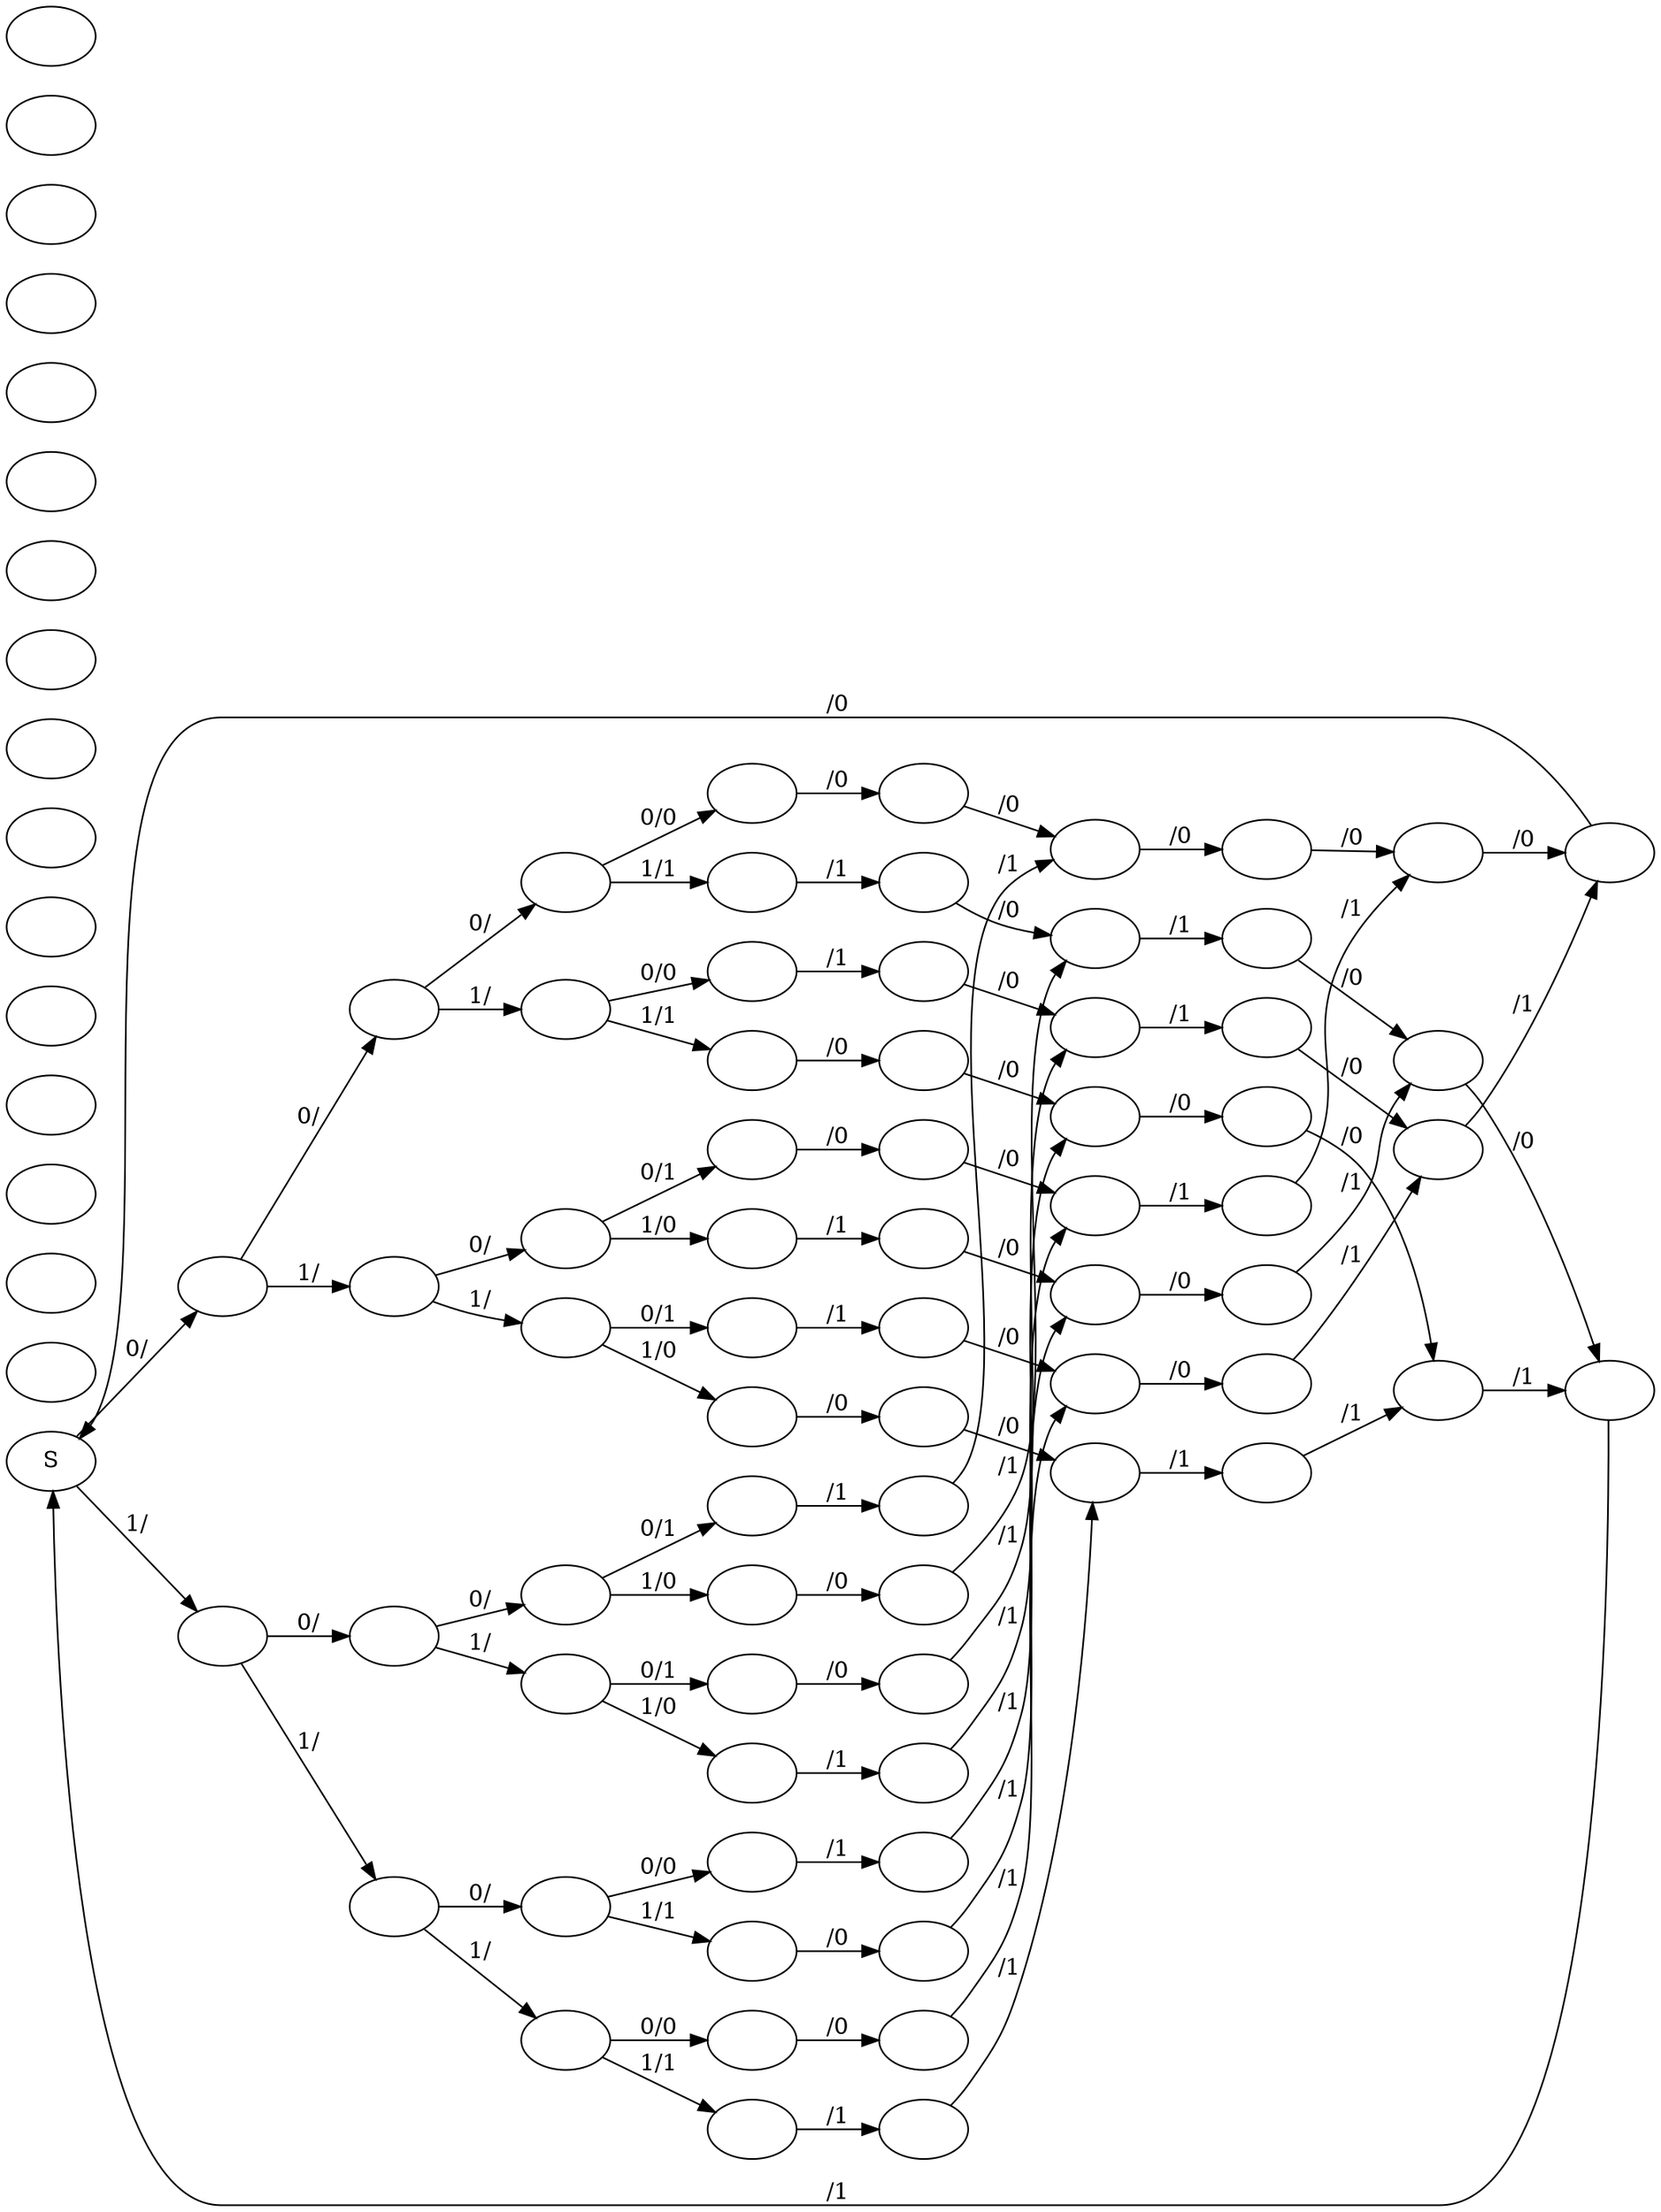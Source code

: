 digraph G {
rankdir=LR;
S -> 0 [label="0/"];
S -> 1 [label="1/"];
0 -> 00 [label="0/"];
0 -> 01 [label="1/"];
1 -> 10 [label="0/"];
1 -> 11 [label="1/"];
00 -> 000 [label="0/"];
00 -> 001 [label="1/"];
01 -> 010 [label="0/"];
01 -> 011 [label="1/"];
10 -> 100 [label="0/"];
10 -> 101 [label="1/"];
11 -> 110 [label="0/"];
11 -> 111 [label="1/"];
000 -> p1_0000 [label="0/0"];
000 -> p1_0001 [label="1/1"];
001 -> p1_0010 [label="0/0"];
001 -> p1_0011 [label="1/1"];
010 -> p1_0100 [label="0/1"];
010 -> p1_0101 [label="1/0"];
011 -> p1_0110 [label="0/1"];
011 -> p1_0111 [label="1/0"];
100 -> p1_1000 [label="0/1"];
100 -> p1_1001 [label="1/0"];
101 -> p1_1010 [label="0/1"];
101 -> p1_1011 [label="1/0"];
110 -> p1_1100 [label="0/0"];
110 -> p1_1101 [label="1/1"];
111 -> p1_1110 [label="0/0"];
111 -> p1_1111 [label="1/1"];
p1_0000 -> p2_0000 [label="/0"];
p1_0001 -> p2_0001 [label="/1"];
p1_0010 -> p2_0010 [label="/1"];
p1_0011 -> p2_0011 [label="/0"];
p1_0100 -> p2_0100 [label="/0"];
p1_0101 -> p2_0101 [label="/1"];
p1_0110 -> p2_0110 [label="/1"];
p1_0111 -> p2_0111 [label="/0"];
p1_1000 -> p2_1000 [label="/1"];
p1_1001 -> p2_1001 [label="/0"];
p1_1010 -> p2_1010 [label="/0"];
p1_1011 -> p2_1011 [label="/1"];
p1_1100 -> p2_1100 [label="/1"];
p1_1101 -> p2_1101 [label="/0"];
p1_1110 -> p2_1110 [label="/0"];
p1_1111 -> p2_1111 [label="/1"];
p2_0000 -> d1_000 [label="/0"];
p2_0001 -> d1_001 [label="/0"];
p2_0010 -> d1_010 [label="/0"];
p2_0011 -> d1_011 [label="/0"];
p2_0100 -> d1_100 [label="/0"];
p2_0101 -> d1_101 [label="/0"];
p2_0110 -> d1_110 [label="/0"];
p2_0111 -> d1_111 [label="/0"];
p2_1000 -> d1_000 [label="/1"];
p2_1001 -> d1_001 [label="/1"];
p2_1010 -> d1_010 [label="/1"];
p2_1011 -> d1_011 [label="/1"];
p2_1100 -> d1_100 [label="/1"];
p2_1101 -> d1_101 [label="/1"];
p2_1110 -> d1_110 [label="/1"];
p2_1111 -> d1_111 [label="/1"];
d1_000 -> p3_000 [label="/0"];
d1_001 -> p3_001 [label="/1"];
d1_010 -> p3_010 [label="/1"];
d1_011 -> p3_011 [label="/0"];
d1_100 -> p3_100 [label="/1"];
d1_101 -> p3_101 [label="/0"];
d1_110 -> p3_110 [label="/0"];
d1_111 -> p3_111 [label="/1"];
p3_000 -> d2_00 [label="/0"];
p3_001 -> d2_01 [label="/0"];
p3_010 -> d2_10 [label="/0"];
p3_011 -> d2_11 [label="/0"];
p3_100 -> d2_00 [label="/1"];
p3_101 -> d2_01 [label="/1"];
p3_110 -> d2_10 [label="/1"];
p3_111 -> d2_11 [label="/1"];
d2_00 -> d3_0 [label="/0"];
d2_01 -> d3_1 [label="/0"];
d2_10 -> d3_0 [label="/1"];
d2_11 -> d3_1 [label="/1"];
d3_0 -> S [label="/0"];
d3_1 -> S [label="/1"];
0 [label=""];
d3_0 [label=""];
1 [label=""];
d3_1 [label=""];
00 [label=""];
d2_00 [label=""];
01 [label=""];
d2_01 [label=""];
10 [label=""];
d2_10 [label=""];
11 [label=""];
d2_11 [label=""];
000 [label=""];
d1_000 [label=""];
p3_000 [label=""];
001 [label=""];
d1_001 [label=""];
p3_001 [label=""];
010 [label=""];
d1_010 [label=""];
p3_010 [label=""];
011 [label=""];
d1_011 [label=""];
p3_011 [label=""];
100 [label=""];
d1_100 [label=""];
p3_100 [label=""];
101 [label=""];
d1_101 [label=""];
p3_101 [label=""];
110 [label=""];
d1_110 [label=""];
p3_110 [label=""];
111 [label=""];
d1_111 [label=""];
p3_111 [label=""];
0000 [label=""];
p1_0000 [label=""];
p2_0000 [label=""];
0001 [label=""];
p1_0001 [label=""];
p2_0001 [label=""];
0010 [label=""];
p1_0010 [label=""];
p2_0010 [label=""];
0011 [label=""];
p1_0011 [label=""];
p2_0011 [label=""];
0100 [label=""];
p1_0100 [label=""];
p2_0100 [label=""];
0101 [label=""];
p1_0101 [label=""];
p2_0101 [label=""];
0110 [label=""];
p1_0110 [label=""];
p2_0110 [label=""];
0111 [label=""];
p1_0111 [label=""];
p2_0111 [label=""];
1000 [label=""];
p1_1000 [label=""];
p2_1000 [label=""];
1001 [label=""];
p1_1001 [label=""];
p2_1001 [label=""];
1010 [label=""];
p1_1010 [label=""];
p2_1010 [label=""];
1011 [label=""];
p1_1011 [label=""];
p2_1011 [label=""];
1100 [label=""];
p1_1100 [label=""];
p2_1100 [label=""];
1101 [label=""];
p1_1101 [label=""];
p2_1101 [label=""];
1110 [label=""];
p1_1110 [label=""];
p2_1110 [label=""];
1111 [label=""];
p1_1111 [label=""];
p2_1111 [label=""];
}
